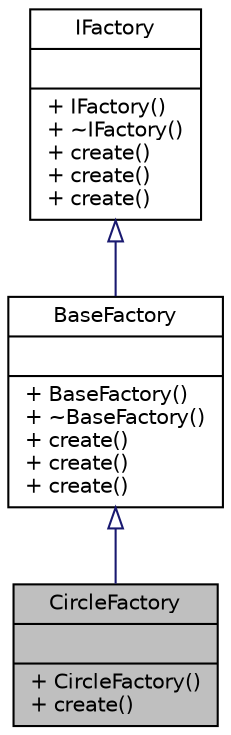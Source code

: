 digraph "CircleFactory"
{
 // LATEX_PDF_SIZE
  edge [fontname="Helvetica",fontsize="10",labelfontname="Helvetica",labelfontsize="10"];
  node [fontname="Helvetica",fontsize="10",shape=record];
  Node1 [label="{CircleFactory\n||+ CircleFactory()\l+ create()\l}",height=0.2,width=0.4,color="black", fillcolor="grey75", style="filled", fontcolor="black",tooltip=" "];
  Node2 -> Node1 [dir="back",color="midnightblue",fontsize="10",style="solid",arrowtail="onormal",fontname="Helvetica"];
  Node2 [label="{BaseFactory\n||+ BaseFactory()\l+ ~BaseFactory()\l+ create()\l+ create()\l+ create()\l}",height=0.2,width=0.4,color="black", fillcolor="white", style="filled",URL="$class_base_factory.html",tooltip=" "];
  Node3 -> Node2 [dir="back",color="midnightblue",fontsize="10",style="solid",arrowtail="onormal",fontname="Helvetica"];
  Node3 [label="{IFactory\n||+ IFactory()\l+ ~IFactory()\l+ create()\l+ create()\l+ create()\l}",height=0.2,width=0.4,color="black", fillcolor="white", style="filled",URL="$class_i_factory.html",tooltip="Here is primitive objects factory."];
}
